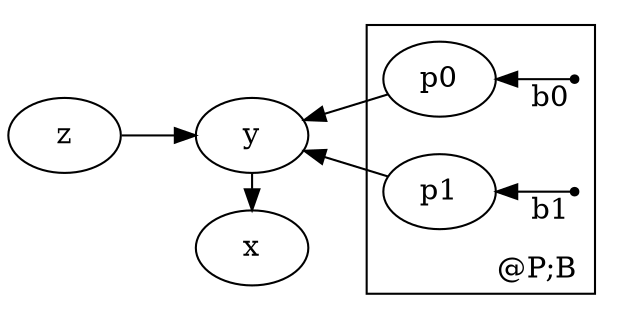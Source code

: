 digraph condpolya_bn {
	rankdir = LR;
	orientation = portrait;
	size = "7.5,10.0";
	newrank="true";

	node [shape=point]

	beta0 [xlabel="b0"]
	beta1 [xlabel="b1"]

	node [shape=ellipse]

	x [label="x"]
	y [label="y"]
	z [label="z"]
	phi0 [label="p0"]
	phi1 [label="p1"]

	z -> y -> x
	y -> {phi0 phi1} [dir="back"]
	phi0 -> beta0 [dir="back"]
	phi1 -> beta1 [dir="back"]

	subgraph clusterP {
			label = "@P;B"
			labelloc = "b"
			labeljust = "r"
			phi0, phi1, beta0, beta1
		}

	{rank=same; z}
	{rank=same; x; y}
	{rank=same; phi0; phi1}
	{rank=same; beta0; beta1}
}
